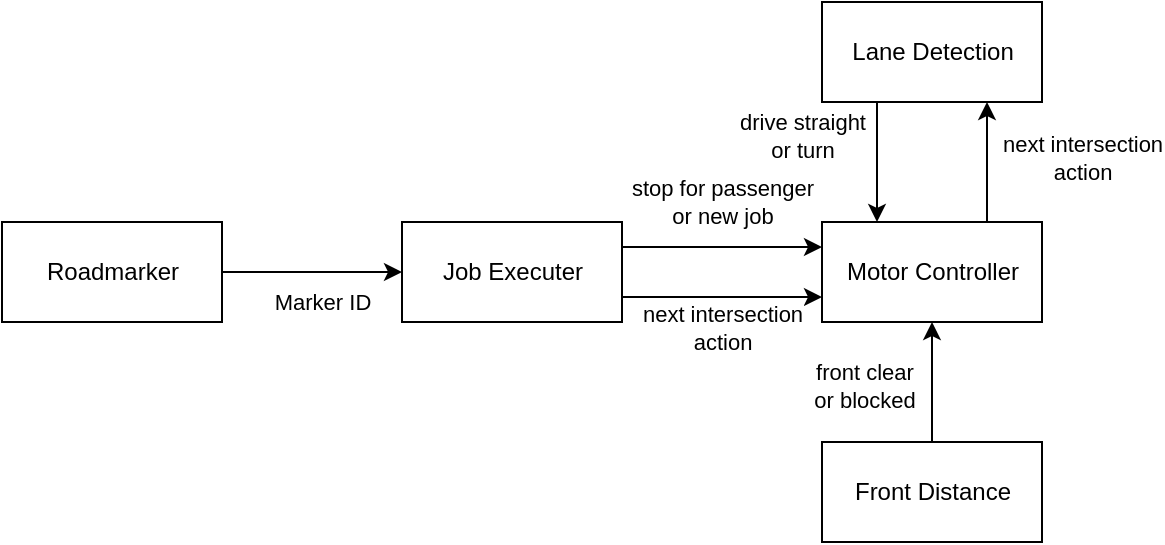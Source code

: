 <mxfile version="13.3.0" type="google"><diagram id="8_0N_XlwhVNIxOXQbrj_" name="Page-1"><mxGraphModel dx="1162" dy="1150" grid="1" gridSize="10" guides="1" tooltips="1" connect="1" arrows="1" fold="1" page="1" pageScale="1" pageWidth="1169" pageHeight="827" math="0" shadow="0"><root><mxCell id="0"/><mxCell id="1" parent="0"/><mxCell id="CyAjHKBtCDhs2jElGj3t-4" value="Job Executer" style="html=1;" vertex="1" parent="1"><mxGeometry x="210" y="110" width="110" height="50" as="geometry"/></mxCell><mxCell id="CyAjHKBtCDhs2jElGj3t-15" value="Roadmarker" style="html=1;" vertex="1" parent="1"><mxGeometry x="10" y="110" width="110" height="50" as="geometry"/></mxCell><mxCell id="CyAjHKBtCDhs2jElGj3t-5" value="Lane Detection" style="html=1;" vertex="1" parent="1"><mxGeometry x="420" width="110" height="50" as="geometry"/></mxCell><mxCell id="CyAjHKBtCDhs2jElGj3t-6" value="Motor Controller" style="html=1;" vertex="1" parent="1"><mxGeometry x="420" y="110" width="110" height="50" as="geometry"/></mxCell><mxCell id="CyAjHKBtCDhs2jElGj3t-7" value="Front Distance" style="html=1;" vertex="1" parent="1"><mxGeometry x="420" y="220" width="110" height="50" as="geometry"/></mxCell><mxCell id="CyAjHKBtCDhs2jElGj3t-11" value="" style="endArrow=classic;html=1;exitX=1;exitY=0.5;exitDx=0;exitDy=0;entryX=0;entryY=0.5;entryDx=0;entryDy=0;" edge="1" parent="1" target="CyAjHKBtCDhs2jElGj3t-4"><mxGeometry width="50" height="50" relative="1" as="geometry"><mxPoint x="120" y="135" as="sourcePoint"/><mxPoint x="220" y="280" as="targetPoint"/><Array as="points"/></mxGeometry></mxCell><mxCell id="CyAjHKBtCDhs2jElGj3t-12" value="Marker ID" style="edgeLabel;html=1;align=center;verticalAlign=middle;resizable=0;points=[];" vertex="1" connectable="0" parent="CyAjHKBtCDhs2jElGj3t-11"><mxGeometry x="-0.422" relative="1" as="geometry"><mxPoint x="24" y="15" as="offset"/></mxGeometry></mxCell><mxCell id="CyAjHKBtCDhs2jElGj3t-18" value="" style="endArrow=classic;html=1;entryX=0;entryY=0.75;entryDx=0;entryDy=0;exitX=1;exitY=0.75;exitDx=0;exitDy=0;" edge="1" parent="1" source="CyAjHKBtCDhs2jElGj3t-4" target="CyAjHKBtCDhs2jElGj3t-6"><mxGeometry width="50" height="50" relative="1" as="geometry"><mxPoint x="350" y="280" as="sourcePoint"/><mxPoint x="400" y="230" as="targetPoint"/></mxGeometry></mxCell><mxCell id="CyAjHKBtCDhs2jElGj3t-19" value="next intersection&lt;br&gt;&lt;div&gt;action&lt;/div&gt;" style="edgeLabel;html=1;align=center;verticalAlign=middle;resizable=0;points=[];" vertex="1" connectable="0" parent="CyAjHKBtCDhs2jElGj3t-18"><mxGeometry x="-0.42" relative="1" as="geometry"><mxPoint x="21" y="15" as="offset"/></mxGeometry></mxCell><mxCell id="CyAjHKBtCDhs2jElGj3t-23" value="" style="endArrow=classic;html=1;entryX=0.5;entryY=1;entryDx=0;entryDy=0;exitX=0.5;exitY=0;exitDx=0;exitDy=0;" edge="1" parent="1" source="CyAjHKBtCDhs2jElGj3t-7" target="CyAjHKBtCDhs2jElGj3t-6"><mxGeometry width="50" height="50" relative="1" as="geometry"><mxPoint x="450" y="330" as="sourcePoint"/><mxPoint x="500" y="280" as="targetPoint"/></mxGeometry></mxCell><mxCell id="CyAjHKBtCDhs2jElGj3t-24" value="front clear&lt;br&gt;or blocked" style="edgeLabel;html=1;align=center;verticalAlign=middle;resizable=0;points=[];" vertex="1" connectable="0" parent="CyAjHKBtCDhs2jElGj3t-23"><mxGeometry x="-0.499" y="2" relative="1" as="geometry"><mxPoint x="-31.99" y="-13" as="offset"/></mxGeometry></mxCell><mxCell id="CyAjHKBtCDhs2jElGj3t-27" value="" style="endArrow=classic;html=1;exitX=0.25;exitY=1;exitDx=0;exitDy=0;entryX=0.25;entryY=0;entryDx=0;entryDy=0;" edge="1" parent="1" source="CyAjHKBtCDhs2jElGj3t-5" target="CyAjHKBtCDhs2jElGj3t-6"><mxGeometry width="50" height="50" relative="1" as="geometry"><mxPoint x="480" y="370" as="sourcePoint"/><mxPoint x="550" y="140" as="targetPoint"/></mxGeometry></mxCell><mxCell id="CyAjHKBtCDhs2jElGj3t-31" value="drive straight&lt;br&gt;or turn" style="edgeLabel;html=1;align=center;verticalAlign=middle;resizable=0;points=[];" vertex="1" connectable="0" parent="CyAjHKBtCDhs2jElGj3t-27"><mxGeometry x="-0.359" y="2" relative="1" as="geometry"><mxPoint x="-39.5" y="-2" as="offset"/></mxGeometry></mxCell><mxCell id="CyAjHKBtCDhs2jElGj3t-28" value="" style="endArrow=classic;html=1;entryX=0;entryY=0.25;entryDx=0;entryDy=0;exitX=1;exitY=0.25;exitDx=0;exitDy=0;" edge="1" parent="1" source="CyAjHKBtCDhs2jElGj3t-4" target="CyAjHKBtCDhs2jElGj3t-6"><mxGeometry width="50" height="50" relative="1" as="geometry"><mxPoint x="360" y="320" as="sourcePoint"/><mxPoint x="410" y="270" as="targetPoint"/></mxGeometry></mxCell><mxCell id="CyAjHKBtCDhs2jElGj3t-29" value="stop for passenger&lt;br&gt;or new job" style="edgeLabel;html=1;align=center;verticalAlign=middle;resizable=0;points=[];" vertex="1" connectable="0" parent="CyAjHKBtCDhs2jElGj3t-28"><mxGeometry x="0.28" relative="1" as="geometry"><mxPoint x="-14" y="-22.5" as="offset"/></mxGeometry></mxCell><mxCell id="CyAjHKBtCDhs2jElGj3t-32" value="" style="endArrow=classic;html=1;entryX=0.75;entryY=1;entryDx=0;entryDy=0;exitX=0.75;exitY=0;exitDx=0;exitDy=0;" edge="1" parent="1" source="CyAjHKBtCDhs2jElGj3t-6" target="CyAjHKBtCDhs2jElGj3t-5"><mxGeometry width="50" height="50" relative="1" as="geometry"><mxPoint x="410" y="320" as="sourcePoint"/><mxPoint x="460" y="270" as="targetPoint"/></mxGeometry></mxCell><mxCell id="CyAjHKBtCDhs2jElGj3t-33" value="next intersection&lt;br&gt;action" style="edgeLabel;html=1;align=center;verticalAlign=middle;resizable=0;points=[];" vertex="1" connectable="0" parent="CyAjHKBtCDhs2jElGj3t-32"><mxGeometry x="0.553" y="-2" relative="1" as="geometry"><mxPoint x="45.5" y="14.0" as="offset"/></mxGeometry></mxCell></root></mxGraphModel></diagram></mxfile>